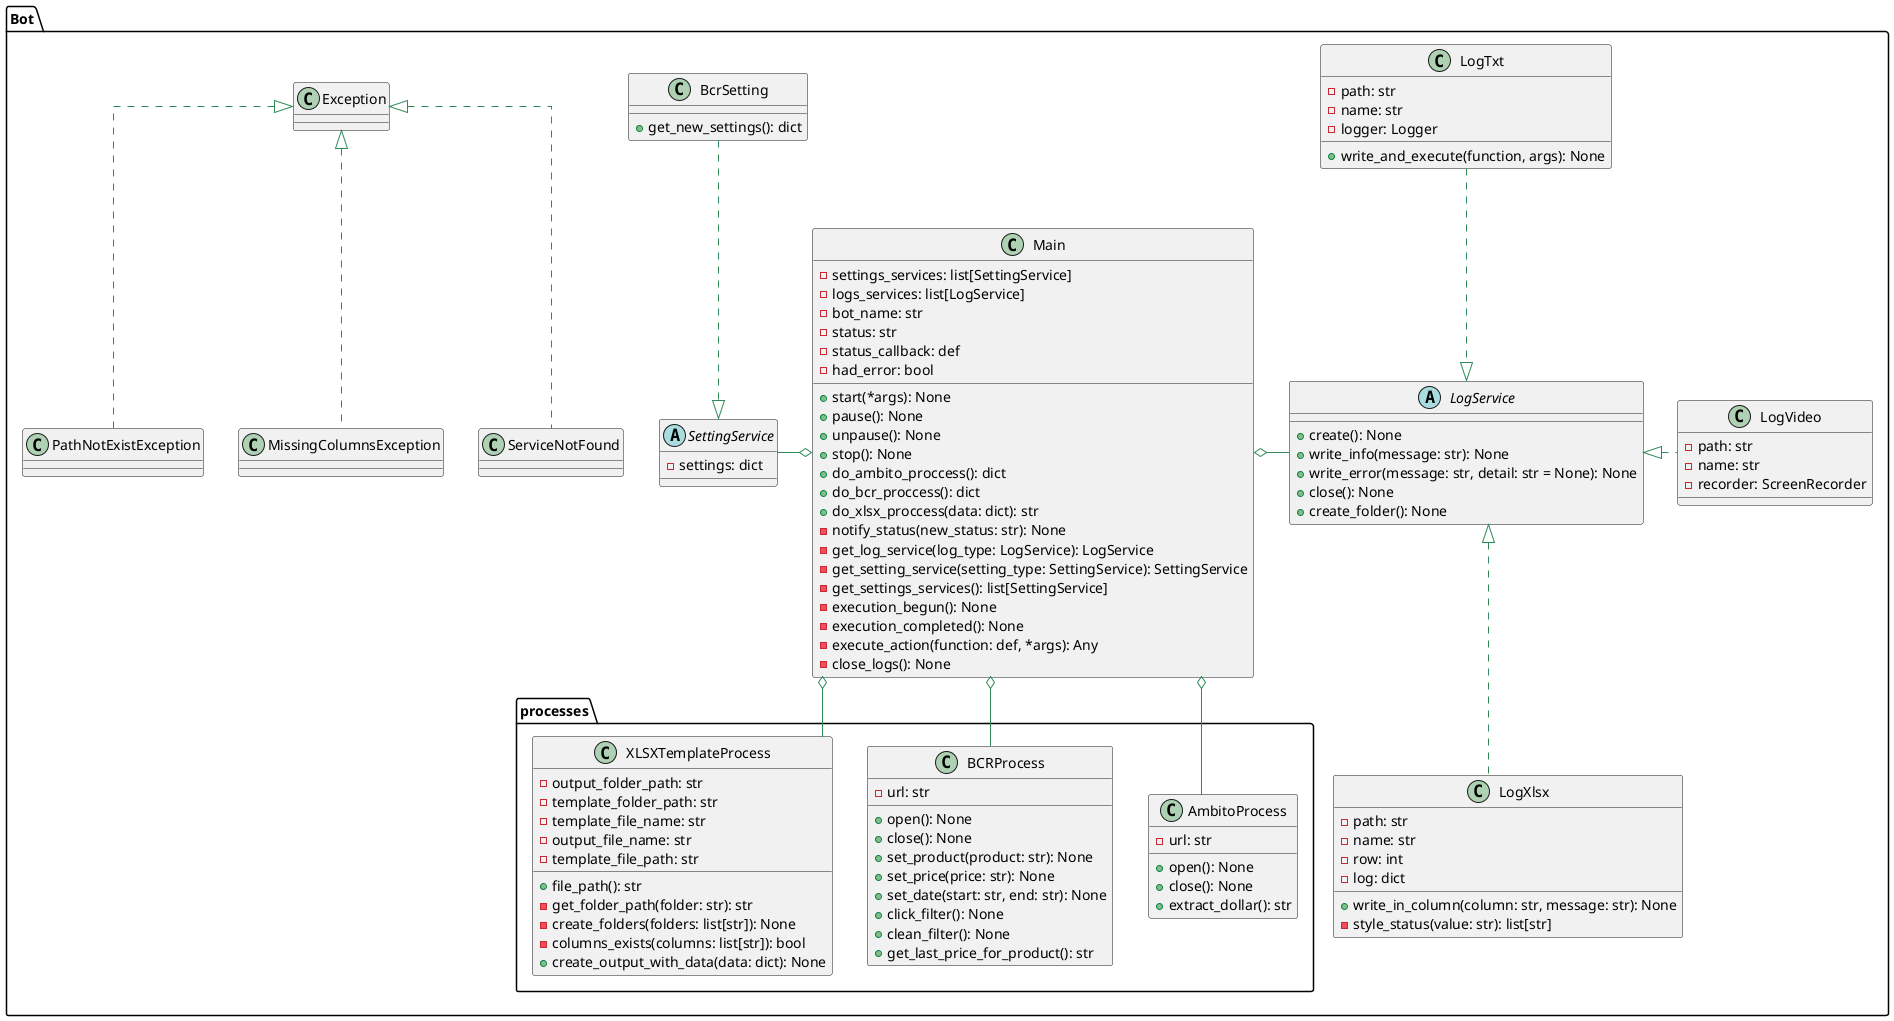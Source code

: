 @startuml  
skinparam {
    linetype ortho
    ArrowColor SeaGreen
}

package Bot{
    class Exception{}
    class ServiceNotFound{}
    class PathNotExistException{}
    class MissingColumnsException{}

    package processes{
        class AmbitoProcess{
            - url: str
            + open(): None
            + close(): None
            + extract_dollar(): str
        }

        class BCRProcess{
            - url: str
            + open(): None
            + close(): None
            + set_product(product: str): None
            + set_price(price: str): None
            + set_date(start: str, end: str): None
            + click_filter(): None
            + clean_filter(): None
            + get_last_price_for_product(): str
        }

        class XLSXTemplateProcess{
            - output_folder_path: str
            - template_folder_path: str
            - template_file_name: str
            - output_file_name: str
            - template_file_path: str
            + file_path(): str
            - get_folder_path(folder: str): str
            - create_folders(folders: list[str]): None
            - columns_exists(columns: list[str]): bool
            + create_output_with_data(data: dict): None
        }
    }

    class Main{
        - settings_services: list[SettingService]
        - logs_services: list[LogService]
        - bot_name: str
        - status: str
        - status_callback: def
        - had_error: bool
        + start(*args): None
        + pause(): None
        + unpause(): None
        + stop(): None
        + do_ambito_proccess(): dict
        + do_bcr_proccess(): dict
        + do_xlsx_proccess(data: dict): str
        - notify_status(new_status: str): None
        - get_log_service(log_type: LogService): LogService
        - get_setting_service(setting_type: SettingService): SettingService
        - get_settings_services(): list[SettingService]
        - execution_begun(): None
        - execution_completed(): None
        - execute_action(function: def, *args): Any
        - close_logs(): None
    }

    abstract SettingService{
        - settings: dict
    }

    class BcrSetting{
        + get_new_settings(): dict
    }

    abstract LogService{
        + create(): None
        + write_info(message: str): None
        + write_error(message: str, detail: str = None): None
        + close(): None
        + create_folder(): None
    }

    class LogTxt{
        - path: str
        - name: str
        - logger: Logger

        + write_and_execute(function, args): None
    }

    class LogXlsx{
        - path: str
        - name: str
        - row: int
        - log: dict

        + write_in_column(column: str, message: str): None
        - style_status(value: str): list[str]
    }

    class LogVideo{
        - path: str
        - name: str
        - recorder: ScreenRecorder
    }
}

Main o-left- SettingService
Main o-right- LogService

Main o-- AmbitoProcess
Main o-- BCRProcess
Main o-- XLSXTemplateProcess

SettingService <|.up. BcrSetting

LogService <|.up. LogTxt
LogService <|.down. LogXlsx
LogService <|.right. LogVideo

Exception <|.. ServiceNotFound
Exception <|.. PathNotExistException
Exception <|.. MissingColumnsException

@enduml 